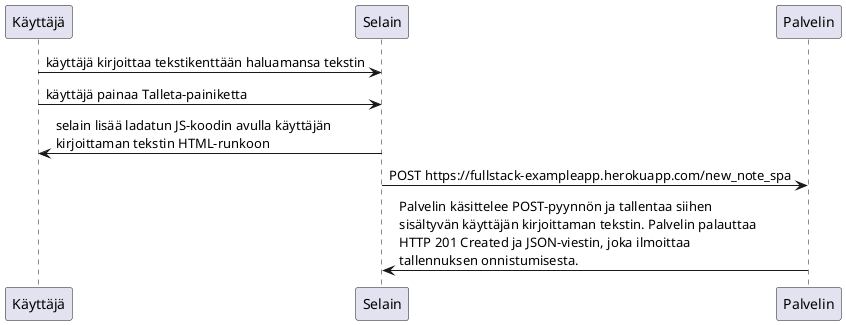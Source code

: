 @startuml
Käyttäjä -> Selain: käyttäjä kirjoittaa tekstikenttään haluamansa tekstin
Käyttäjä -> Selain: käyttäjä painaa Talleta-painiketta
Selain -> Käyttäjä: selain lisää ladatun JS-koodin avulla käyttäjän\nkirjoittaman tekstin HTML-runkoon
Selain -> Palvelin: POST https://fullstack-exampleapp.herokuapp.com/new_note_spa
Palvelin -> Selain: Palvelin käsittelee POST-pyynnön ja tallentaa siihen\nsisältyvän käyttäjän kirjoittaman tekstin. Palvelin palauttaa\nHTTP 201 Created ja JSON-viestin, joka ilmoittaa\ntallennuksen onnistumisesta.
@enduml
